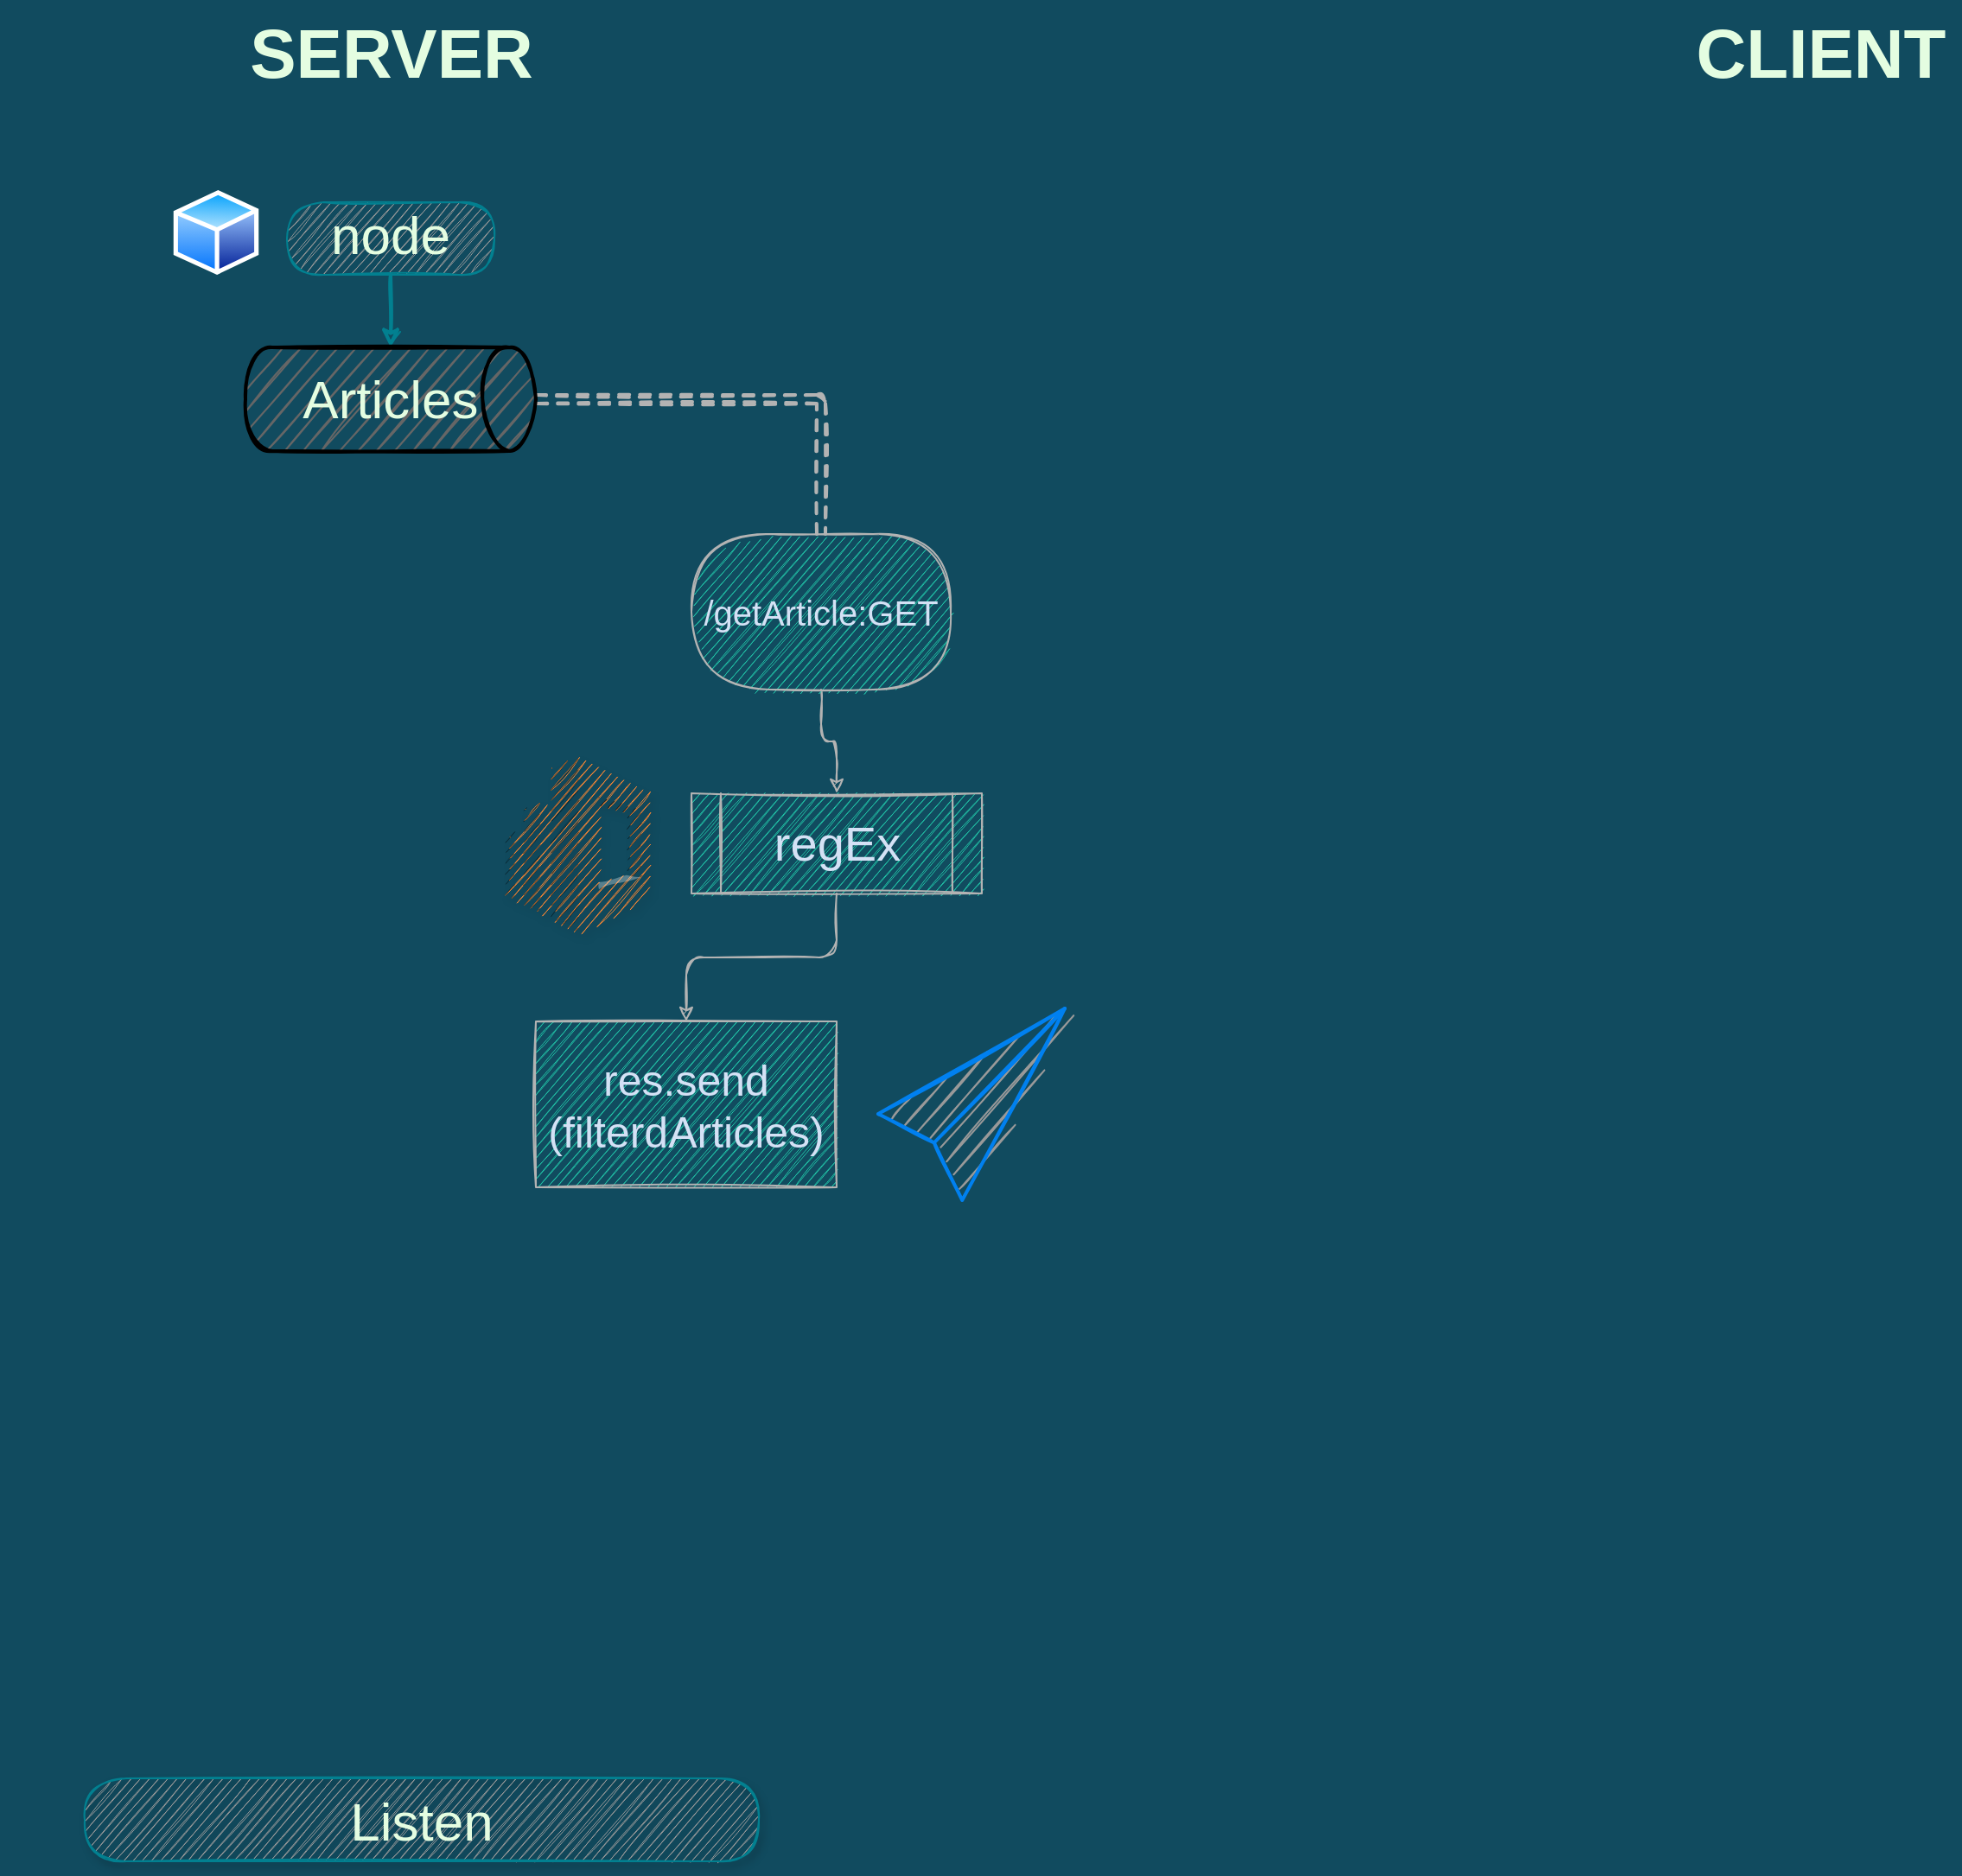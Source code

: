 <mxfile version="16.6.4" type="device"><diagram id="v2rV7HL6OAl8immyp9DW" name="Page-1"><mxGraphModel dx="1584" dy="918" grid="1" gridSize="6" guides="1" tooltips="1" connect="1" arrows="1" fold="1" page="1" pageScale="1" pageWidth="827" pageHeight="1169" background="#114B5F" math="0" shadow="0"><root><mxCell id="0"/><mxCell id="1" parent="0"/><mxCell id="FFjfB_h4wKIenDPoCc9Z-1" value="SERVER" style="text;html=1;resizable=0;autosize=1;align=center;verticalAlign=middle;points=[];fillColor=none;strokeColor=none;rounded=0;strokeWidth=1;fontStyle=1;fontSize=40;fontColor=#E4FDE1;sketch=1;" vertex="1" parent="1"><mxGeometry x="324" y="44" width="180" height="50" as="geometry"/></mxCell><mxCell id="FFjfB_h4wKIenDPoCc9Z-4" value="CLIENT" style="text;html=1;resizable=0;autosize=1;align=center;verticalAlign=middle;points=[];fillColor=none;strokeColor=none;rounded=0;strokeWidth=1;fontStyle=1;fontSize=40;fontColor=#E4FDE1;sketch=1;" vertex="1" parent="1"><mxGeometry x="1160" y="39" width="162" height="60" as="geometry"/></mxCell><mxCell id="FFjfB_h4wKIenDPoCc9Z-8" style="edgeStyle=orthogonalEdgeStyle;curved=0;rounded=1;sketch=1;orthogonalLoop=1;jettySize=auto;html=1;exitX=0.5;exitY=1;exitDx=0;exitDy=0;entryX=0.5;entryY=0;entryDx=0;entryDy=0;entryPerimeter=0;fontSize=17;fontColor=#E4FDE1;strokeColor=#028090;strokeWidth=2;fillColor=#F45B69;" edge="1" parent="1" source="FFjfB_h4wKIenDPoCc9Z-5" target="FFjfB_h4wKIenDPoCc9Z-7"><mxGeometry relative="1" as="geometry"/></mxCell><mxCell id="FFjfB_h4wKIenDPoCc9Z-5" value="&lt;div&gt;&lt;span style=&quot;font-size: 31px&quot;&gt;node&lt;/span&gt;&lt;/div&gt;" style="rounded=1;whiteSpace=wrap;html=1;sketch=1;fontSize=40;fontColor=#E4FDE1;strokeColor=#028090;fillColor=#999999;align=center;verticalAlign=bottom;textDirection=ltr;arcSize=50;" vertex="1" parent="1"><mxGeometry x="354" y="156" width="120" height="42" as="geometry"/></mxCell><mxCell id="FFjfB_h4wKIenDPoCc9Z-15" style="edgeStyle=orthogonalEdgeStyle;curved=0;rounded=1;sketch=1;orthogonalLoop=1;jettySize=auto;html=1;exitX=1;exitY=0.5;exitDx=0;exitDy=0;exitPerimeter=0;entryX=0.5;entryY=0;entryDx=0;entryDy=0;fontSize=28;fontColor=#D4E1F5;strokeColor=#B3B3B3;strokeWidth=2;fillColor=#F45B69;shape=link;dashed=1;" edge="1" parent="1" source="FFjfB_h4wKIenDPoCc9Z-7" target="FFjfB_h4wKIenDPoCc9Z-11"><mxGeometry relative="1" as="geometry"/></mxCell><mxCell id="FFjfB_h4wKIenDPoCc9Z-7" value="Articles" style="strokeWidth=2;html=1;shape=mxgraph.flowchart.direct_data;whiteSpace=wrap;rounded=0;sketch=1;fontSize=31;fontColor=#E4FDE1;fillColor=#666666;" vertex="1" parent="1"><mxGeometry x="330" y="240" width="168" height="60" as="geometry"/></mxCell><mxCell id="FFjfB_h4wKIenDPoCc9Z-9" value="&lt;div&gt;&lt;span style=&quot;font-size: 31px&quot;&gt;Listen&lt;/span&gt;&lt;/div&gt;" style="rounded=1;whiteSpace=wrap;html=1;sketch=1;fontSize=40;fontColor=#E4FDE1;strokeColor=#028090;fillColor=#999999;align=center;verticalAlign=bottom;textDirection=ltr;arcSize=50;glass=0;shadow=1;labelBackgroundColor=none;labelBorderColor=none;" vertex="1" parent="1"><mxGeometry x="237" y="1068" width="390" height="48" as="geometry"/></mxCell><mxCell id="FFjfB_h4wKIenDPoCc9Z-10" style="edgeStyle=orthogonalEdgeStyle;curved=0;rounded=1;sketch=1;orthogonalLoop=1;jettySize=auto;html=1;fontColor=#D4E1F5;strokeColor=#B3B3B3;fillColor=#21C0A5;" edge="1" parent="1" source="FFjfB_h4wKIenDPoCc9Z-11" target="FFjfB_h4wKIenDPoCc9Z-13"><mxGeometry relative="1" as="geometry"/></mxCell><mxCell id="FFjfB_h4wKIenDPoCc9Z-11" value="&lt;font style=&quot;font-size: 20px&quot;&gt;/getArticle:GET&lt;/font&gt;" style="rounded=1;whiteSpace=wrap;html=1;arcSize=50;fillColor=#21C0A5;strokeColor=#B3B3B3;fontColor=#D4E1F5;sketch=1;" vertex="1" parent="1"><mxGeometry x="588" y="348" width="150" height="90" as="geometry"/></mxCell><mxCell id="FFjfB_h4wKIenDPoCc9Z-12" value="" style="edgeStyle=orthogonalEdgeStyle;curved=0;rounded=1;sketch=1;orthogonalLoop=1;jettySize=auto;html=1;fontColor=#D4E1F5;strokeColor=#B3B3B3;fillColor=#21C0A5;" edge="1" parent="1" source="FFjfB_h4wKIenDPoCc9Z-13" target="FFjfB_h4wKIenDPoCc9Z-14"><mxGeometry relative="1" as="geometry"/></mxCell><mxCell id="FFjfB_h4wKIenDPoCc9Z-13" value="&lt;font style=&quot;font-size: 28px&quot;&gt;regEx&lt;/font&gt;" style="shape=process;whiteSpace=wrap;html=1;backgroundOutline=1;rounded=0;sketch=1;fontColor=#D4E1F5;strokeColor=#B3B3B3;fillColor=#21C0A5;" vertex="1" parent="1"><mxGeometry x="588" y="498" width="168" height="58" as="geometry"/></mxCell><mxCell id="FFjfB_h4wKIenDPoCc9Z-14" value="&lt;font style=&quot;font-size: 25px&quot;&gt;res.send&lt;br&gt;(filterdArticles)&lt;/font&gt;" style="whiteSpace=wrap;html=1;fillColor=#21C0A5;strokeColor=#B3B3B3;fontColor=#D4E1F5;rounded=0;sketch=1;" vertex="1" parent="1"><mxGeometry x="498" y="630" width="174" height="96" as="geometry"/></mxCell><mxCell id="FFjfB_h4wKIenDPoCc9Z-16" value="" style="aspect=fixed;perimeter=ellipsePerimeter;html=1;align=center;shadow=0;dashed=0;spacingTop=3;image;image=img/lib/active_directory/generic_node.svg;rounded=1;glass=0;labelBackgroundColor=none;labelBorderColor=none;sketch=1;fontSize=25;fontColor=#D4E1F5;strokeColor=#B3B3B3;fillColor=#999999;" vertex="1" parent="1"><mxGeometry x="288" y="149" width="50" height="49" as="geometry"/></mxCell><mxCell id="FFjfB_h4wKIenDPoCc9Z-21" value="" style="group" vertex="1" connectable="0" parent="1"><mxGeometry x="192" y="216" width="130" height="132" as="geometry"/></mxCell><mxCell id="FFjfB_h4wKIenDPoCc9Z-17" value="" style="shape=image;html=1;verticalAlign=top;verticalLabelPosition=bottom;labelBackgroundColor=#ffffff;imageAspect=0;aspect=fixed;image=https://cdn2.iconfinder.com/data/icons/essential-web-4/50/content-form-contract-article-paper-128.png;rounded=1;shadow=1;glass=0;labelBorderColor=none;sketch=1;fontSize=25;fontColor=#D4E1F5;strokeColor=#B3B3B3;fillColor=#999999;" vertex="1" parent="FFjfB_h4wKIenDPoCc9Z-21"><mxGeometry x="80.543" y="33.398" width="49.457" height="49.457" as="geometry"/></mxCell><mxCell id="FFjfB_h4wKIenDPoCc9Z-18" value="" style="shape=image;html=1;verticalAlign=top;verticalLabelPosition=bottom;labelBackgroundColor=#ffffff;imageAspect=0;aspect=fixed;image=https://cdn2.iconfinder.com/data/icons/essential-web-4/50/content-form-contract-article-paper-128.png;rounded=1;shadow=1;glass=0;labelBorderColor=none;sketch=1;fontSize=25;fontColor=#D4E1F5;strokeColor=#B3B3B3;fillColor=#999999;" vertex="1" parent="FFjfB_h4wKIenDPoCc9Z-21"><mxGeometry x="46.63" width="49.457" height="49.457" as="geometry"/></mxCell><mxCell id="FFjfB_h4wKIenDPoCc9Z-19" value="" style="shape=image;html=1;verticalAlign=top;verticalLabelPosition=bottom;labelBackgroundColor=#ffffff;imageAspect=0;aspect=fixed;image=https://cdn2.iconfinder.com/data/icons/essential-web-4/50/content-form-contract-article-paper-128.png;rounded=1;shadow=1;glass=0;labelBorderColor=none;sketch=1;fontSize=25;fontColor=#D4E1F5;strokeColor=#B3B3B3;fillColor=#999999;" vertex="1" parent="FFjfB_h4wKIenDPoCc9Z-21"><mxGeometry x="4.239" width="49.457" height="49.457" as="geometry"/></mxCell><mxCell id="FFjfB_h4wKIenDPoCc9Z-20" value="" style="shape=image;html=1;verticalAlign=top;verticalLabelPosition=bottom;labelBackgroundColor=#ffffff;imageAspect=0;aspect=fixed;image=https://cdn2.iconfinder.com/data/icons/circle-icons-1/64/news-128.png;rounded=1;shadow=1;glass=0;labelBorderColor=none;sketch=1;fontSize=25;fontColor=#D4E1F5;strokeColor=#B3B3B3;fillColor=#999999;" vertex="1" parent="FFjfB_h4wKIenDPoCc9Z-21"><mxGeometry y="20.675" width="98.913" height="98.913" as="geometry"/></mxCell><mxCell id="FFjfB_h4wKIenDPoCc9Z-23" value="" style="outlineConnect=0;dashed=0;verticalLabelPosition=bottom;verticalAlign=top;align=center;html=1;shape=mxgraph.aws3.elasticsearch_service;fillColor=#F58534;gradientColor=none;rounded=1;shadow=1;glass=0;labelBackgroundColor=none;labelBorderColor=none;sketch=1;fontSize=25;fontColor=#D4E1F5;strokeColor=#B3B3B3;" vertex="1" parent="1"><mxGeometry x="480" y="476.25" width="84" height="101.5" as="geometry"/></mxCell><mxCell id="FFjfB_h4wKIenDPoCc9Z-24" value="" style="html=1;verticalLabelPosition=bottom;align=center;labelBackgroundColor=#ffffff;verticalAlign=top;strokeWidth=2;strokeColor=#0080F0;shadow=0;dashed=0;shape=mxgraph.ios7.icons.pointer;rounded=1;glass=0;labelBorderColor=none;sketch=1;fontSize=25;fontColor=#D4E1F5;fillColor=#999999;" vertex="1" parent="1"><mxGeometry x="696" y="622.5" width="108" height="111" as="geometry"/></mxCell></root></mxGraphModel></diagram></mxfile>